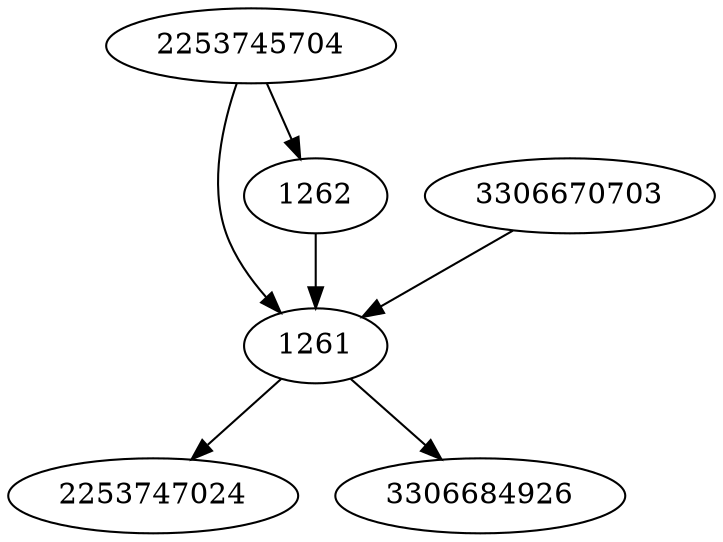 strict digraph  {
2253745704;
1261;
1262;
3306670703;
2253747024;
3306684926;
2253745704 -> 1261;
2253745704 -> 1262;
1261 -> 3306684926;
1261 -> 2253747024;
1262 -> 1261;
3306670703 -> 1261;
}
